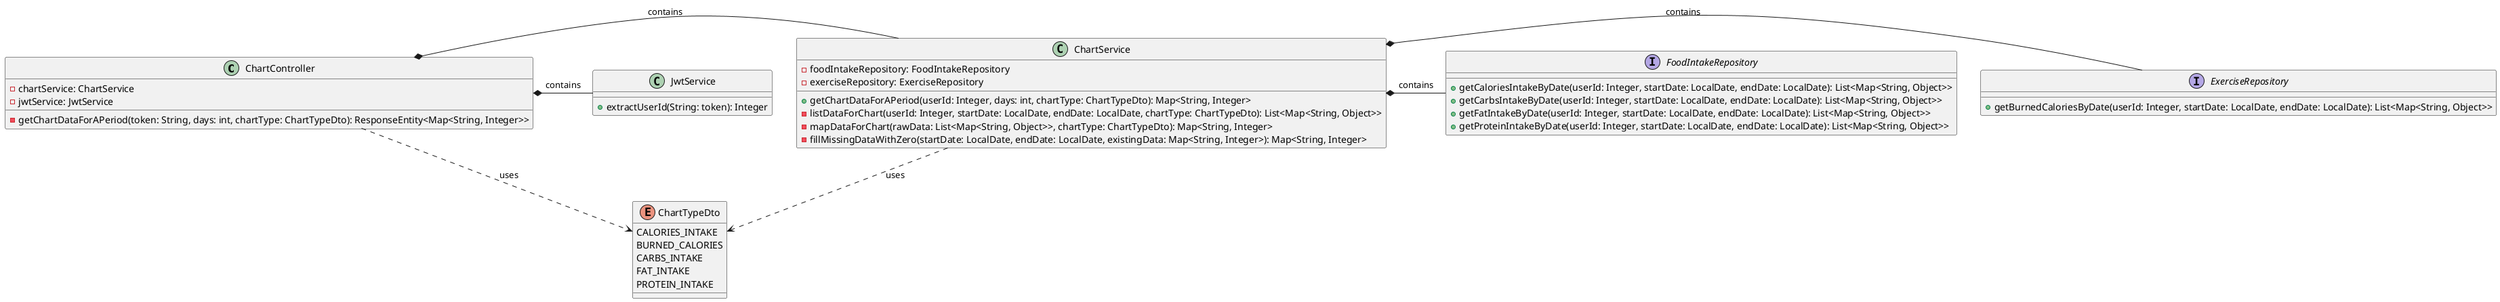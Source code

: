 @startuml
class ChartController {
    -chartService: ChartService
    -jwtService: JwtService
    -getChartDataForAPeriod(token: String, days: int, chartType: ChartTypeDto): ResponseEntity<Map<String, Integer>>
}

class ChartService {
    -foodIntakeRepository: FoodIntakeRepository
    -exerciseRepository: ExerciseRepository
    +getChartDataForAPeriod(userId: Integer, days: int, chartType: ChartTypeDto): Map<String, Integer>
    -listDataForChart(userId: Integer, startDate: LocalDate, endDate: LocalDate, chartType: ChartTypeDto): List<Map<String, Object>>
    -mapDataForChart(rawData: List<Map<String, Object>>, chartType: ChartTypeDto): Map<String, Integer>
    -fillMissingDataWithZero(startDate: LocalDate, endDate: LocalDate, existingData: Map<String, Integer>): Map<String, Integer>
}

class JwtService {
    +extractUserId(String: token): Integer
}

interface FoodIntakeRepository {
    +getCaloriesIntakeByDate(userId: Integer, startDate: LocalDate, endDate: LocalDate): List<Map<String, Object>>
    +getCarbsIntakeByDate(userId: Integer, startDate: LocalDate, endDate: LocalDate): List<Map<String, Object>>
    +getFatIntakeByDate(userId: Integer, startDate: LocalDate, endDate: LocalDate): List<Map<String, Object>>
    +getProteinIntakeByDate(userId: Integer, startDate: LocalDate, endDate: LocalDate): List<Map<String, Object>>
}

interface ExerciseRepository {
    +getBurnedCaloriesByDate(userId: Integer, startDate: LocalDate, endDate: LocalDate): List<Map<String, Object>>
}

enum ChartTypeDto {
    CALORIES_INTAKE
    BURNED_CALORIES
    CARBS_INTAKE
    FAT_INTAKE
    PROTEIN_INTAKE
}

ChartController *- ChartService: contains
ChartController *- JwtService: contains
ChartService *- ExerciseRepository: contains
ChartService *- FoodIntakeRepository: contains
ChartTypeDto <.up. ChartController: uses
ChartTypeDto <.up. ChartService: uses
@enduml